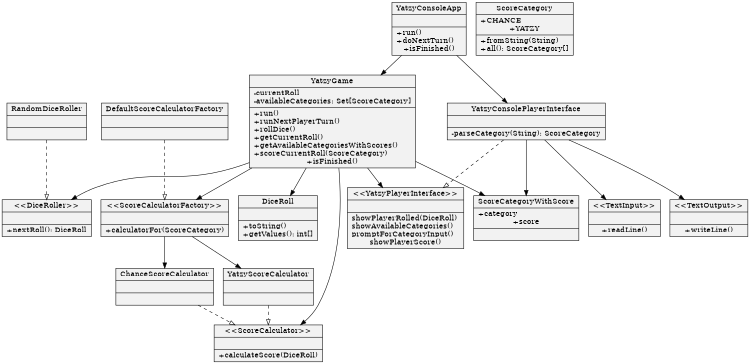 digraph end_when_no_categories_refactored {
size="5,5"
node[shape=record,style=filled,fillcolor=gray95]

1[label = "{YatzyConsoleApp||
    +run()
    \l+doNextTurn()
    \l+isFinished()}"]
2[label = "{\<\<TextInput\>\>||+readLine()}"]
3[label = "{\<\<TextOutput\>\>||+writeLine()}"]
4[label = "{\<\<DiceRoller\>\>||+nextRoll(): DiceRoll}"]
5[label = "{DiceRoll||+toString()\l+getValues(): int[]}"]
7[label = "{RandomDiceRoller||}"]
8[label = "{ScoreCategory|+CHANCE\l+YATZY|+fromString(String)\l+all(): ScoreCategory[]}"]
9[label = "{\<\<ScoreCalculatorFactory\>\>||+calculatorFor(ScoreCategory)}"]
10[label = "{YatzyScoreCalculator||}"]
11[label = "{ChanceScoreCalculator||}"]
12[label = "{DefaultScoreCalculatorFactory||}"]
13[label = "{\<\<ScoreCalculator\>\>||+calculateScore(DiceRoll)}"]
14[label = "{YatzyGame|
    -currentRoll\l-availableCategories: Set[ScoreCategory]|
    +run()
    \l+runNextPlayerTurn()
    \l+rollDice()
    \l+getCurrentRoll()
    \l+getAvailableCategoriesWithScores()
    \l+scoreCurrentRoll(ScoreCategory)
    \l+isFinished()}"]
15[label = "{\<\<YatzyPlayerInterface\>\>||
    showPlayerRolled(DiceRoll)
    \lshowAvailableCategories()
    \lpromptForCategoryInput()
    \lshowPlayerScore()}"]
16[label = "{YatzyConsolePlayerInterface||-parseCategory(String): ScoreCategory}"]
17[label = "{ScoreCategoryWithScore|+category\l+score|}"]

1->14
1->16
7->4 [style=dashed,arrowhead=onormal]
9->10
9->11
12->9 [style=dashed,arrowhead=onormal]
10->13 [style=dashed,arrowhead=onormal]
11->13 [style=dashed,arrowhead=onormal]
14->4
14->5
14->9
14->13
14->15
14->17
16->2
16->3
16->15 [style=dashed,arrowhead=onormal]
16->17
}
